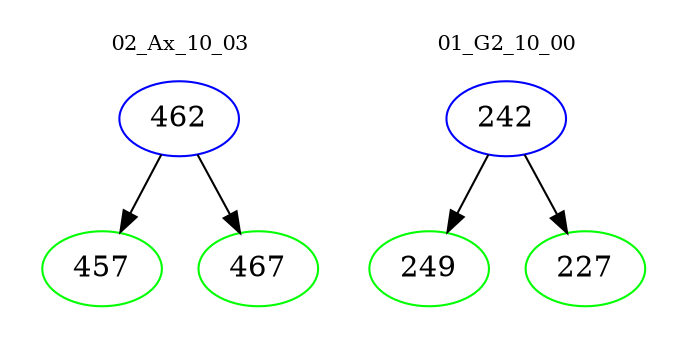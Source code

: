 digraph{
subgraph cluster_0 {
color = white
label = "02_Ax_10_03";
fontsize=10;
T0_462 [label="462", color="blue"]
T0_462 -> T0_457 [color="black"]
T0_457 [label="457", color="green"]
T0_462 -> T0_467 [color="black"]
T0_467 [label="467", color="green"]
}
subgraph cluster_1 {
color = white
label = "01_G2_10_00";
fontsize=10;
T1_242 [label="242", color="blue"]
T1_242 -> T1_249 [color="black"]
T1_249 [label="249", color="green"]
T1_242 -> T1_227 [color="black"]
T1_227 [label="227", color="green"]
}
}
